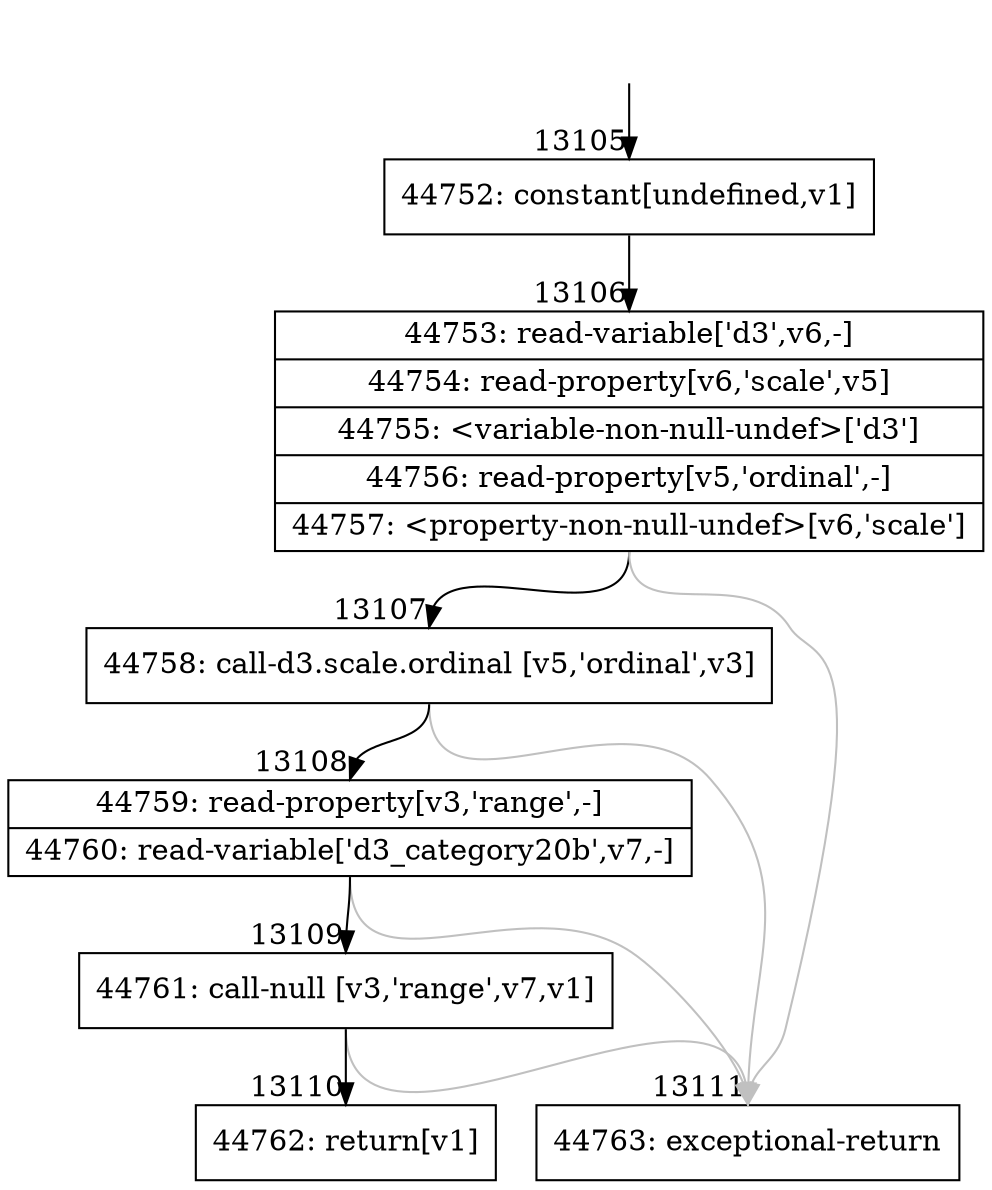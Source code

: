 digraph {
rankdir="TD"
BB_entry1216[shape=none,label=""];
BB_entry1216 -> BB13105 [tailport=s, headport=n, headlabel="    13105"]
BB13105 [shape=record label="{44752: constant[undefined,v1]}" ] 
BB13105 -> BB13106 [tailport=s, headport=n, headlabel="      13106"]
BB13106 [shape=record label="{44753: read-variable['d3',v6,-]|44754: read-property[v6,'scale',v5]|44755: \<variable-non-null-undef\>['d3']|44756: read-property[v5,'ordinal',-]|44757: \<property-non-null-undef\>[v6,'scale']}" ] 
BB13106 -> BB13107 [tailport=s, headport=n, headlabel="      13107"]
BB13106 -> BB13111 [tailport=s, headport=n, color=gray, headlabel="      13111"]
BB13107 [shape=record label="{44758: call-d3.scale.ordinal [v5,'ordinal',v3]}" ] 
BB13107 -> BB13108 [tailport=s, headport=n, headlabel="      13108"]
BB13107 -> BB13111 [tailport=s, headport=n, color=gray]
BB13108 [shape=record label="{44759: read-property[v3,'range',-]|44760: read-variable['d3_category20b',v7,-]}" ] 
BB13108 -> BB13109 [tailport=s, headport=n, headlabel="      13109"]
BB13108 -> BB13111 [tailport=s, headport=n, color=gray]
BB13109 [shape=record label="{44761: call-null [v3,'range',v7,v1]}" ] 
BB13109 -> BB13110 [tailport=s, headport=n, headlabel="      13110"]
BB13109 -> BB13111 [tailport=s, headport=n, color=gray]
BB13110 [shape=record label="{44762: return[v1]}" ] 
BB13111 [shape=record label="{44763: exceptional-return}" ] 
//#$~ 7809
}
